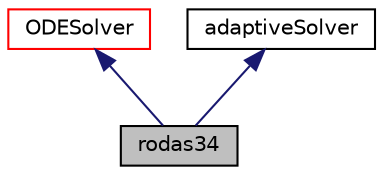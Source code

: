 digraph "rodas34"
{
  bgcolor="transparent";
  edge [fontname="Helvetica",fontsize="10",labelfontname="Helvetica",labelfontsize="10"];
  node [fontname="Helvetica",fontsize="10",shape=record];
  Node3 [label="rodas34",height=0.2,width=0.4,color="black", fillcolor="grey75", style="filled", fontcolor="black"];
  Node4 -> Node3 [dir="back",color="midnightblue",fontsize="10",style="solid",fontname="Helvetica"];
  Node4 [label="ODESolver",height=0.2,width=0.4,color="red",URL="$a26689.html",tooltip="Abstract base-class for ODE system solvers. "];
  Node17 -> Node3 [dir="back",color="midnightblue",fontsize="10",style="solid",fontname="Helvetica"];
  Node17 [label="adaptiveSolver",height=0.2,width=0.4,color="black",URL="$a26681.html"];
}
